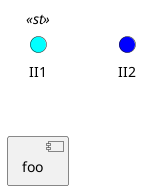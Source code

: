 {
  "sha1": "l54am1n0depujzzovvzyle5m36ilf2i",
  "insertion": {
    "when": "2024-06-03T18:59:33.716Z",
    "user": "plantuml@gmail.com"
  }
}
@startuml
skinparam interface {
backgroundColor blue
backgroundColor<<st>> aqua
}
skinparam interface<<st>>  {
backgroundColor aqua
}
interface II1 <<st>>
interface II2
component foo

@enduml
